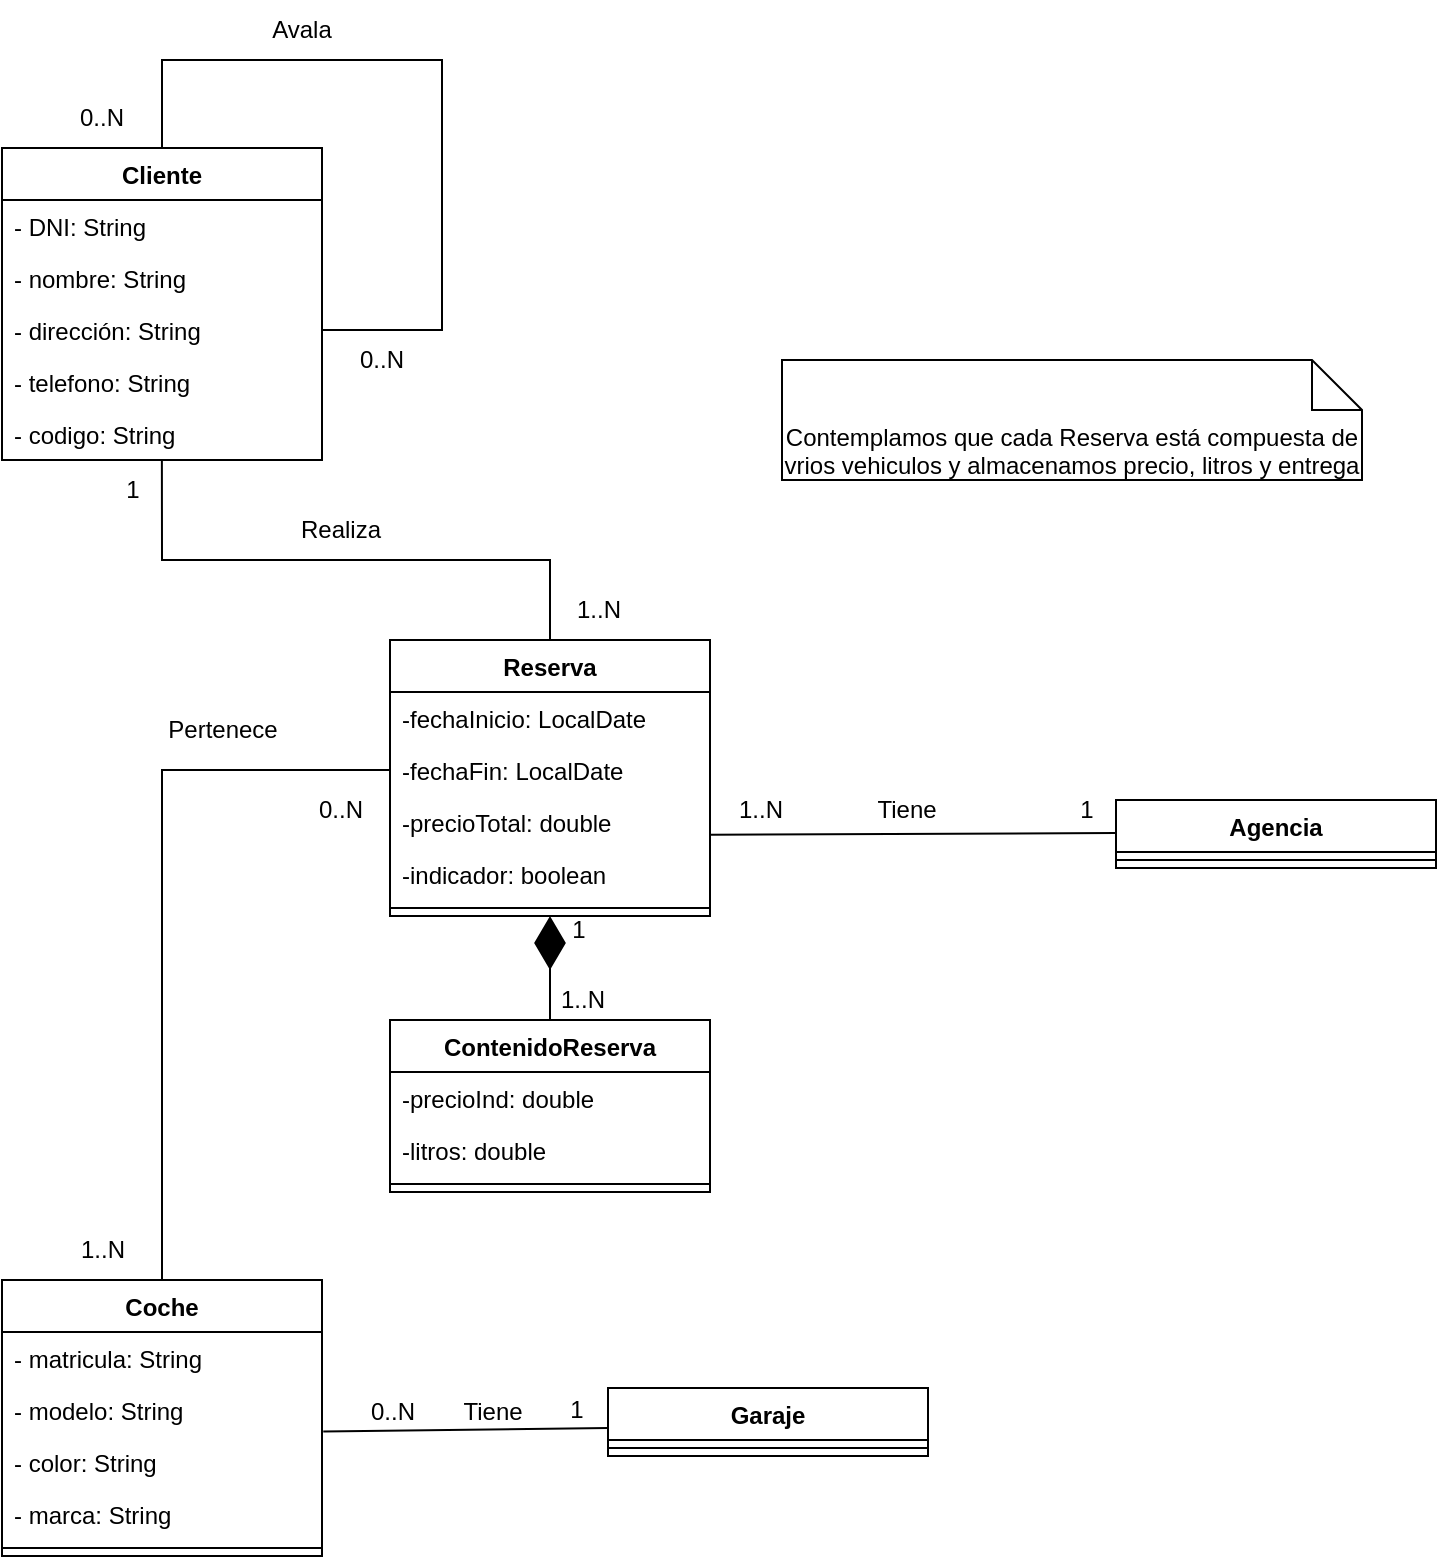 <mxfile version="21.6.1" type="device">
  <diagram name="Página-1" id="3DKLo2XRTfdgeaRHzTfl">
    <mxGraphModel dx="1098" dy="640" grid="1" gridSize="10" guides="1" tooltips="1" connect="1" arrows="1" fold="1" page="1" pageScale="1" pageWidth="1169" pageHeight="827" math="0" shadow="0">
      <root>
        <mxCell id="0" />
        <mxCell id="1" parent="0" />
        <mxCell id="dB-QRzdmFEBSmFFr4GLP-2" value="Reserva" style="swimlane;fontStyle=1;align=center;verticalAlign=top;childLayout=stackLayout;horizontal=1;startSize=26;horizontalStack=0;resizeParent=1;resizeParentMax=0;resizeLast=0;collapsible=1;marginBottom=0;whiteSpace=wrap;html=1;" parent="1" vertex="1">
          <mxGeometry x="284" y="600" width="160" height="138" as="geometry" />
        </mxCell>
        <mxCell id="dB-QRzdmFEBSmFFr4GLP-3" value="-fechaInicio: LocalDate" style="text;strokeColor=none;fillColor=none;align=left;verticalAlign=top;spacingLeft=4;spacingRight=4;overflow=hidden;rotatable=0;points=[[0,0.5],[1,0.5]];portConstraint=eastwest;whiteSpace=wrap;html=1;" parent="dB-QRzdmFEBSmFFr4GLP-2" vertex="1">
          <mxGeometry y="26" width="160" height="26" as="geometry" />
        </mxCell>
        <mxCell id="dB-QRzdmFEBSmFFr4GLP-36" value="-fechaFin: LocalDate" style="text;strokeColor=none;fillColor=none;align=left;verticalAlign=top;spacingLeft=4;spacingRight=4;overflow=hidden;rotatable=0;points=[[0,0.5],[1,0.5]];portConstraint=eastwest;whiteSpace=wrap;html=1;" parent="dB-QRzdmFEBSmFFr4GLP-2" vertex="1">
          <mxGeometry y="52" width="160" height="26" as="geometry" />
        </mxCell>
        <mxCell id="dB-QRzdmFEBSmFFr4GLP-57" value="-precioTotal: double" style="text;strokeColor=none;fillColor=none;align=left;verticalAlign=top;spacingLeft=4;spacingRight=4;overflow=hidden;rotatable=0;points=[[0,0.5],[1,0.5]];portConstraint=eastwest;whiteSpace=wrap;html=1;" parent="dB-QRzdmFEBSmFFr4GLP-2" vertex="1">
          <mxGeometry y="78" width="160" height="26" as="geometry" />
        </mxCell>
        <mxCell id="dB-QRzdmFEBSmFFr4GLP-39" value="-indicador: boolean" style="text;strokeColor=none;fillColor=none;align=left;verticalAlign=top;spacingLeft=4;spacingRight=4;overflow=hidden;rotatable=0;points=[[0,0.5],[1,0.5]];portConstraint=eastwest;whiteSpace=wrap;html=1;" parent="dB-QRzdmFEBSmFFr4GLP-2" vertex="1">
          <mxGeometry y="104" width="160" height="26" as="geometry" />
        </mxCell>
        <mxCell id="dB-QRzdmFEBSmFFr4GLP-4" value="" style="line;strokeWidth=1;fillColor=none;align=left;verticalAlign=middle;spacingTop=-1;spacingLeft=3;spacingRight=3;rotatable=0;labelPosition=right;points=[];portConstraint=eastwest;strokeColor=inherit;" parent="dB-QRzdmFEBSmFFr4GLP-2" vertex="1">
          <mxGeometry y="130" width="160" height="8" as="geometry" />
        </mxCell>
        <mxCell id="dB-QRzdmFEBSmFFr4GLP-6" value="Coche&lt;br&gt;" style="swimlane;fontStyle=1;align=center;verticalAlign=top;childLayout=stackLayout;horizontal=1;startSize=26;horizontalStack=0;resizeParent=1;resizeParentMax=0;resizeLast=0;collapsible=1;marginBottom=0;whiteSpace=wrap;html=1;" parent="1" vertex="1">
          <mxGeometry x="90" y="920" width="160" height="138" as="geometry" />
        </mxCell>
        <mxCell id="dB-QRzdmFEBSmFFr4GLP-7" value="- matricula: String" style="text;strokeColor=none;fillColor=none;align=left;verticalAlign=top;spacingLeft=4;spacingRight=4;overflow=hidden;rotatable=0;points=[[0,0.5],[1,0.5]];portConstraint=eastwest;whiteSpace=wrap;html=1;" parent="dB-QRzdmFEBSmFFr4GLP-6" vertex="1">
          <mxGeometry y="26" width="160" height="26" as="geometry" />
        </mxCell>
        <mxCell id="dB-QRzdmFEBSmFFr4GLP-40" value="- modelo: String" style="text;strokeColor=none;fillColor=none;align=left;verticalAlign=top;spacingLeft=4;spacingRight=4;overflow=hidden;rotatable=0;points=[[0,0.5],[1,0.5]];portConstraint=eastwest;whiteSpace=wrap;html=1;" parent="dB-QRzdmFEBSmFFr4GLP-6" vertex="1">
          <mxGeometry y="52" width="160" height="26" as="geometry" />
        </mxCell>
        <mxCell id="dB-QRzdmFEBSmFFr4GLP-41" value="- color: String" style="text;strokeColor=none;fillColor=none;align=left;verticalAlign=top;spacingLeft=4;spacingRight=4;overflow=hidden;rotatable=0;points=[[0,0.5],[1,0.5]];portConstraint=eastwest;whiteSpace=wrap;html=1;" parent="dB-QRzdmFEBSmFFr4GLP-6" vertex="1">
          <mxGeometry y="78" width="160" height="26" as="geometry" />
        </mxCell>
        <mxCell id="dB-QRzdmFEBSmFFr4GLP-42" value="- marca: String" style="text;strokeColor=none;fillColor=none;align=left;verticalAlign=top;spacingLeft=4;spacingRight=4;overflow=hidden;rotatable=0;points=[[0,0.5],[1,0.5]];portConstraint=eastwest;whiteSpace=wrap;html=1;" parent="dB-QRzdmFEBSmFFr4GLP-6" vertex="1">
          <mxGeometry y="104" width="160" height="26" as="geometry" />
        </mxCell>
        <mxCell id="dB-QRzdmFEBSmFFr4GLP-8" value="" style="line;strokeWidth=1;fillColor=none;align=left;verticalAlign=middle;spacingTop=-1;spacingLeft=3;spacingRight=3;rotatable=0;labelPosition=right;points=[];portConstraint=eastwest;strokeColor=inherit;" parent="dB-QRzdmFEBSmFFr4GLP-6" vertex="1">
          <mxGeometry y="130" width="160" height="8" as="geometry" />
        </mxCell>
        <mxCell id="dB-QRzdmFEBSmFFr4GLP-10" value="Cliente" style="swimlane;fontStyle=1;align=center;verticalAlign=top;childLayout=stackLayout;horizontal=1;startSize=26;horizontalStack=0;resizeParent=1;resizeParentMax=0;resizeLast=0;collapsible=1;marginBottom=0;whiteSpace=wrap;html=1;" parent="1" vertex="1">
          <mxGeometry x="90" y="354" width="160" height="156" as="geometry" />
        </mxCell>
        <mxCell id="dB-QRzdmFEBSmFFr4GLP-11" value="- DNI: String" style="text;strokeColor=none;fillColor=none;align=left;verticalAlign=top;spacingLeft=4;spacingRight=4;overflow=hidden;rotatable=0;points=[[0,0.5],[1,0.5]];portConstraint=eastwest;whiteSpace=wrap;html=1;" parent="dB-QRzdmFEBSmFFr4GLP-10" vertex="1">
          <mxGeometry y="26" width="160" height="26" as="geometry" />
        </mxCell>
        <mxCell id="dB-QRzdmFEBSmFFr4GLP-22" value="- nombre: String" style="text;strokeColor=none;fillColor=none;align=left;verticalAlign=top;spacingLeft=4;spacingRight=4;overflow=hidden;rotatable=0;points=[[0,0.5],[1,0.5]];portConstraint=eastwest;whiteSpace=wrap;html=1;" parent="dB-QRzdmFEBSmFFr4GLP-10" vertex="1">
          <mxGeometry y="52" width="160" height="26" as="geometry" />
        </mxCell>
        <mxCell id="dB-QRzdmFEBSmFFr4GLP-23" value="- dirección: String" style="text;strokeColor=none;fillColor=none;align=left;verticalAlign=top;spacingLeft=4;spacingRight=4;overflow=hidden;rotatable=0;points=[[0,0.5],[1,0.5]];portConstraint=eastwest;whiteSpace=wrap;html=1;" parent="dB-QRzdmFEBSmFFr4GLP-10" vertex="1">
          <mxGeometry y="78" width="160" height="26" as="geometry" />
        </mxCell>
        <mxCell id="dB-QRzdmFEBSmFFr4GLP-24" value="- telefono: String" style="text;strokeColor=none;fillColor=none;align=left;verticalAlign=top;spacingLeft=4;spacingRight=4;overflow=hidden;rotatable=0;points=[[0,0.5],[1,0.5]];portConstraint=eastwest;whiteSpace=wrap;html=1;" parent="dB-QRzdmFEBSmFFr4GLP-10" vertex="1">
          <mxGeometry y="104" width="160" height="26" as="geometry" />
        </mxCell>
        <mxCell id="dB-QRzdmFEBSmFFr4GLP-25" value="- codigo: String" style="text;strokeColor=none;fillColor=none;align=left;verticalAlign=top;spacingLeft=4;spacingRight=4;overflow=hidden;rotatable=0;points=[[0,0.5],[1,0.5]];portConstraint=eastwest;whiteSpace=wrap;html=1;" parent="dB-QRzdmFEBSmFFr4GLP-10" vertex="1">
          <mxGeometry y="130" width="160" height="26" as="geometry" />
        </mxCell>
        <mxCell id="dB-QRzdmFEBSmFFr4GLP-26" value="" style="endArrow=none;html=1;rounded=0;exitX=1;exitY=0.5;exitDx=0;exitDy=0;entryX=0.5;entryY=0;entryDx=0;entryDy=0;" parent="dB-QRzdmFEBSmFFr4GLP-10" source="dB-QRzdmFEBSmFFr4GLP-23" target="dB-QRzdmFEBSmFFr4GLP-10" edge="1">
          <mxGeometry width="50" height="50" relative="1" as="geometry">
            <mxPoint x="490" y="196" as="sourcePoint" />
            <mxPoint x="70" y="-44" as="targetPoint" />
            <Array as="points">
              <mxPoint x="220" y="91" />
              <mxPoint x="220" y="-44" />
              <mxPoint x="80" y="-44" />
            </Array>
          </mxGeometry>
        </mxCell>
        <mxCell id="dB-QRzdmFEBSmFFr4GLP-14" value="Garaje" style="swimlane;fontStyle=1;align=center;verticalAlign=top;childLayout=stackLayout;horizontal=1;startSize=26;horizontalStack=0;resizeParent=1;resizeParentMax=0;resizeLast=0;collapsible=1;marginBottom=0;whiteSpace=wrap;html=1;" parent="1" vertex="1">
          <mxGeometry x="393" y="974" width="160" height="34" as="geometry" />
        </mxCell>
        <mxCell id="dB-QRzdmFEBSmFFr4GLP-16" value="" style="line;strokeWidth=1;fillColor=none;align=left;verticalAlign=middle;spacingTop=-1;spacingLeft=3;spacingRight=3;rotatable=0;labelPosition=right;points=[];portConstraint=eastwest;strokeColor=inherit;" parent="dB-QRzdmFEBSmFFr4GLP-14" vertex="1">
          <mxGeometry y="26" width="160" height="8" as="geometry" />
        </mxCell>
        <mxCell id="dB-QRzdmFEBSmFFr4GLP-27" value="Avala" style="text;html=1;strokeColor=none;fillColor=none;align=center;verticalAlign=middle;whiteSpace=wrap;rounded=0;" parent="1" vertex="1">
          <mxGeometry x="210" y="280" width="60" height="30" as="geometry" />
        </mxCell>
        <mxCell id="dB-QRzdmFEBSmFFr4GLP-29" value="0..N" style="text;html=1;strokeColor=none;fillColor=none;align=center;verticalAlign=middle;whiteSpace=wrap;rounded=0;" parent="1" vertex="1">
          <mxGeometry x="110" y="324" width="60" height="30" as="geometry" />
        </mxCell>
        <mxCell id="dB-QRzdmFEBSmFFr4GLP-30" value="0..N" style="text;html=1;strokeColor=none;fillColor=none;align=center;verticalAlign=middle;whiteSpace=wrap;rounded=0;" parent="1" vertex="1">
          <mxGeometry x="250" y="445" width="60" height="30" as="geometry" />
        </mxCell>
        <mxCell id="dB-QRzdmFEBSmFFr4GLP-34" value="1" style="text;html=1;align=center;verticalAlign=middle;resizable=0;points=[];autosize=1;strokeColor=none;fillColor=none;" parent="1" vertex="1">
          <mxGeometry x="140" y="510" width="30" height="30" as="geometry" />
        </mxCell>
        <mxCell id="dB-QRzdmFEBSmFFr4GLP-43" value="Agencia" style="swimlane;fontStyle=1;align=center;verticalAlign=top;childLayout=stackLayout;horizontal=1;startSize=26;horizontalStack=0;resizeParent=1;resizeParentMax=0;resizeLast=0;collapsible=1;marginBottom=0;whiteSpace=wrap;html=1;" parent="1" vertex="1">
          <mxGeometry x="647" y="680" width="160" height="34" as="geometry" />
        </mxCell>
        <mxCell id="dB-QRzdmFEBSmFFr4GLP-44" value="" style="line;strokeWidth=1;fillColor=none;align=left;verticalAlign=middle;spacingTop=-1;spacingLeft=3;spacingRight=3;rotatable=0;labelPosition=right;points=[];portConstraint=eastwest;strokeColor=inherit;" parent="dB-QRzdmFEBSmFFr4GLP-43" vertex="1">
          <mxGeometry y="26" width="160" height="8" as="geometry" />
        </mxCell>
        <mxCell id="dB-QRzdmFEBSmFFr4GLP-47" value="1..N" style="text;html=1;align=center;verticalAlign=middle;resizable=0;points=[];autosize=1;strokeColor=none;fillColor=none;" parent="1" vertex="1">
          <mxGeometry x="115" y="890" width="50" height="30" as="geometry" />
        </mxCell>
        <mxCell id="dB-QRzdmFEBSmFFr4GLP-48" value="" style="endArrow=none;html=1;rounded=0;exitX=1.004;exitY=-0.085;exitDx=0;exitDy=0;entryX=0;entryY=0.588;entryDx=0;entryDy=0;entryPerimeter=0;exitPerimeter=0;" parent="1" source="dB-QRzdmFEBSmFFr4GLP-41" target="dB-QRzdmFEBSmFFr4GLP-14" edge="1">
          <mxGeometry width="50" height="50" relative="1" as="geometry">
            <mxPoint x="250" y="1071" as="sourcePoint" />
            <mxPoint x="360" y="930" as="targetPoint" />
          </mxGeometry>
        </mxCell>
        <mxCell id="dB-QRzdmFEBSmFFr4GLP-49" value="1" style="text;html=1;align=center;verticalAlign=middle;resizable=0;points=[];autosize=1;strokeColor=none;fillColor=none;" parent="1" vertex="1">
          <mxGeometry x="362" y="970" width="30" height="30" as="geometry" />
        </mxCell>
        <mxCell id="dB-QRzdmFEBSmFFr4GLP-50" value="0..N" style="text;html=1;align=center;verticalAlign=middle;resizable=0;points=[];autosize=1;strokeColor=none;fillColor=none;" parent="1" vertex="1">
          <mxGeometry x="260" y="971" width="50" height="30" as="geometry" />
        </mxCell>
        <mxCell id="dB-QRzdmFEBSmFFr4GLP-51" value="Tiene" style="text;html=1;align=center;verticalAlign=middle;resizable=0;points=[];autosize=1;strokeColor=none;fillColor=none;" parent="1" vertex="1">
          <mxGeometry x="310" y="971" width="50" height="30" as="geometry" />
        </mxCell>
        <mxCell id="dB-QRzdmFEBSmFFr4GLP-52" value="1" style="text;html=1;align=center;verticalAlign=middle;resizable=0;points=[];autosize=1;strokeColor=none;fillColor=none;" parent="1" vertex="1">
          <mxGeometry x="617" y="670" width="30" height="30" as="geometry" />
        </mxCell>
        <mxCell id="dB-QRzdmFEBSmFFr4GLP-53" value="1..N" style="text;html=1;align=center;verticalAlign=middle;resizable=0;points=[];autosize=1;strokeColor=none;fillColor=none;" parent="1" vertex="1">
          <mxGeometry x="444" y="670" width="50" height="30" as="geometry" />
        </mxCell>
        <mxCell id="dB-QRzdmFEBSmFFr4GLP-54" value="Tiene" style="text;html=1;align=center;verticalAlign=middle;resizable=0;points=[];autosize=1;strokeColor=none;fillColor=none;" parent="1" vertex="1">
          <mxGeometry x="517" y="670" width="50" height="30" as="geometry" />
        </mxCell>
        <mxCell id="dB-QRzdmFEBSmFFr4GLP-55" value="" style="endArrow=none;html=1;rounded=0;exitX=0.004;exitY=0.912;exitDx=0;exitDy=0;entryX=0;entryY=0;entryDx=0;entryDy=0;exitPerimeter=0;" parent="1" edge="1" source="dB-QRzdmFEBSmFFr4GLP-53">
          <mxGeometry width="50" height="50" relative="1" as="geometry">
            <mxPoint x="447" y="697.5" as="sourcePoint" />
            <mxPoint x="647" y="696.5" as="targetPoint" />
          </mxGeometry>
        </mxCell>
        <mxCell id="dB-QRzdmFEBSmFFr4GLP-61" value="" style="endArrow=none;html=1;rounded=0;exitX=0.5;exitY=0;exitDx=0;exitDy=0;entryX=0.998;entryY=0;entryDx=0;entryDy=0;entryPerimeter=0;" parent="1" source="dB-QRzdmFEBSmFFr4GLP-2" target="dB-QRzdmFEBSmFFr4GLP-34" edge="1">
          <mxGeometry width="50" height="50" relative="1" as="geometry">
            <mxPoint x="240" y="720" as="sourcePoint" />
            <mxPoint x="290" y="670" as="targetPoint" />
            <Array as="points">
              <mxPoint x="364" y="560" />
              <mxPoint x="170" y="560" />
            </Array>
          </mxGeometry>
        </mxCell>
        <mxCell id="jHsgs5mdJkFtn1mqGMNd-3" value="ContenidoReserva" style="swimlane;fontStyle=1;align=center;verticalAlign=top;childLayout=stackLayout;horizontal=1;startSize=26;horizontalStack=0;resizeParent=1;resizeParentMax=0;resizeLast=0;collapsible=1;marginBottom=0;whiteSpace=wrap;html=1;" vertex="1" parent="1">
          <mxGeometry x="284" y="790" width="160" height="86" as="geometry" />
        </mxCell>
        <mxCell id="jHsgs5mdJkFtn1mqGMNd-4" value="-precioInd: double" style="text;strokeColor=none;fillColor=none;align=left;verticalAlign=top;spacingLeft=4;spacingRight=4;overflow=hidden;rotatable=0;points=[[0,0.5],[1,0.5]];portConstraint=eastwest;whiteSpace=wrap;html=1;" vertex="1" parent="jHsgs5mdJkFtn1mqGMNd-3">
          <mxGeometry y="26" width="160" height="26" as="geometry" />
        </mxCell>
        <mxCell id="jHsgs5mdJkFtn1mqGMNd-5" value="-litros: double" style="text;strokeColor=none;fillColor=none;align=left;verticalAlign=top;spacingLeft=4;spacingRight=4;overflow=hidden;rotatable=0;points=[[0,0.5],[1,0.5]];portConstraint=eastwest;whiteSpace=wrap;html=1;" vertex="1" parent="jHsgs5mdJkFtn1mqGMNd-3">
          <mxGeometry y="52" width="160" height="26" as="geometry" />
        </mxCell>
        <mxCell id="jHsgs5mdJkFtn1mqGMNd-8" value="" style="line;strokeWidth=1;fillColor=none;align=left;verticalAlign=middle;spacingTop=-1;spacingLeft=3;spacingRight=3;rotatable=0;labelPosition=right;points=[];portConstraint=eastwest;strokeColor=inherit;" vertex="1" parent="jHsgs5mdJkFtn1mqGMNd-3">
          <mxGeometry y="78" width="160" height="8" as="geometry" />
        </mxCell>
        <mxCell id="jHsgs5mdJkFtn1mqGMNd-10" value="" style="endArrow=diamondThin;endFill=1;endSize=24;html=1;rounded=0;entryX=0.5;entryY=1;entryDx=0;entryDy=0;exitX=0.5;exitY=0;exitDx=0;exitDy=0;" edge="1" parent="1" source="jHsgs5mdJkFtn1mqGMNd-3" target="dB-QRzdmFEBSmFFr4GLP-2">
          <mxGeometry width="160" relative="1" as="geometry">
            <mxPoint x="280" y="810" as="sourcePoint" />
            <mxPoint x="440" y="810" as="targetPoint" />
          </mxGeometry>
        </mxCell>
        <mxCell id="jHsgs5mdJkFtn1mqGMNd-11" value="1" style="text;html=1;align=center;verticalAlign=middle;resizable=0;points=[];autosize=1;strokeColor=none;fillColor=none;" vertex="1" parent="1">
          <mxGeometry x="363" y="730" width="30" height="30" as="geometry" />
        </mxCell>
        <mxCell id="jHsgs5mdJkFtn1mqGMNd-12" value="1..N" style="text;html=1;align=center;verticalAlign=middle;resizable=0;points=[];autosize=1;strokeColor=none;fillColor=none;" vertex="1" parent="1">
          <mxGeometry x="355" y="765" width="50" height="30" as="geometry" />
        </mxCell>
        <mxCell id="jHsgs5mdJkFtn1mqGMNd-13" value="" style="endArrow=none;html=1;rounded=0;exitX=0;exitY=0.5;exitDx=0;exitDy=0;entryX=0.5;entryY=0;entryDx=0;entryDy=0;" edge="1" parent="1" source="dB-QRzdmFEBSmFFr4GLP-36" target="dB-QRzdmFEBSmFFr4GLP-6">
          <mxGeometry width="50" height="50" relative="1" as="geometry">
            <mxPoint x="374" y="610" as="sourcePoint" />
            <mxPoint x="180" y="520" as="targetPoint" />
            <Array as="points">
              <mxPoint x="170" y="665" />
              <mxPoint x="170" y="740" />
            </Array>
          </mxGeometry>
        </mxCell>
        <mxCell id="jHsgs5mdJkFtn1mqGMNd-14" value="0..N" style="text;html=1;align=center;verticalAlign=middle;resizable=0;points=[];autosize=1;strokeColor=none;fillColor=none;" vertex="1" parent="1">
          <mxGeometry x="234" y="670" width="50" height="30" as="geometry" />
        </mxCell>
        <mxCell id="jHsgs5mdJkFtn1mqGMNd-15" value="1..N" style="text;html=1;align=center;verticalAlign=middle;resizable=0;points=[];autosize=1;strokeColor=none;fillColor=none;" vertex="1" parent="1">
          <mxGeometry x="363" y="570" width="50" height="30" as="geometry" />
        </mxCell>
        <mxCell id="jHsgs5mdJkFtn1mqGMNd-16" value="Contemplamos que cada Reserva está compuesta de vrios vehiculos y almacenamos precio, litros y entrega" style="shape=note2;boundedLbl=1;whiteSpace=wrap;html=1;size=25;verticalAlign=top;align=center;" vertex="1" parent="1">
          <mxGeometry x="480" y="460" width="290" height="60" as="geometry" />
        </mxCell>
        <mxCell id="jHsgs5mdJkFtn1mqGMNd-17" value="Realiza" style="text;html=1;align=center;verticalAlign=middle;resizable=0;points=[];autosize=1;strokeColor=none;fillColor=none;" vertex="1" parent="1">
          <mxGeometry x="229" y="530" width="60" height="30" as="geometry" />
        </mxCell>
        <mxCell id="jHsgs5mdJkFtn1mqGMNd-18" value="Pertenece" style="text;html=1;align=center;verticalAlign=middle;resizable=0;points=[];autosize=1;strokeColor=none;fillColor=none;" vertex="1" parent="1">
          <mxGeometry x="160" y="630" width="80" height="30" as="geometry" />
        </mxCell>
      </root>
    </mxGraphModel>
  </diagram>
</mxfile>
